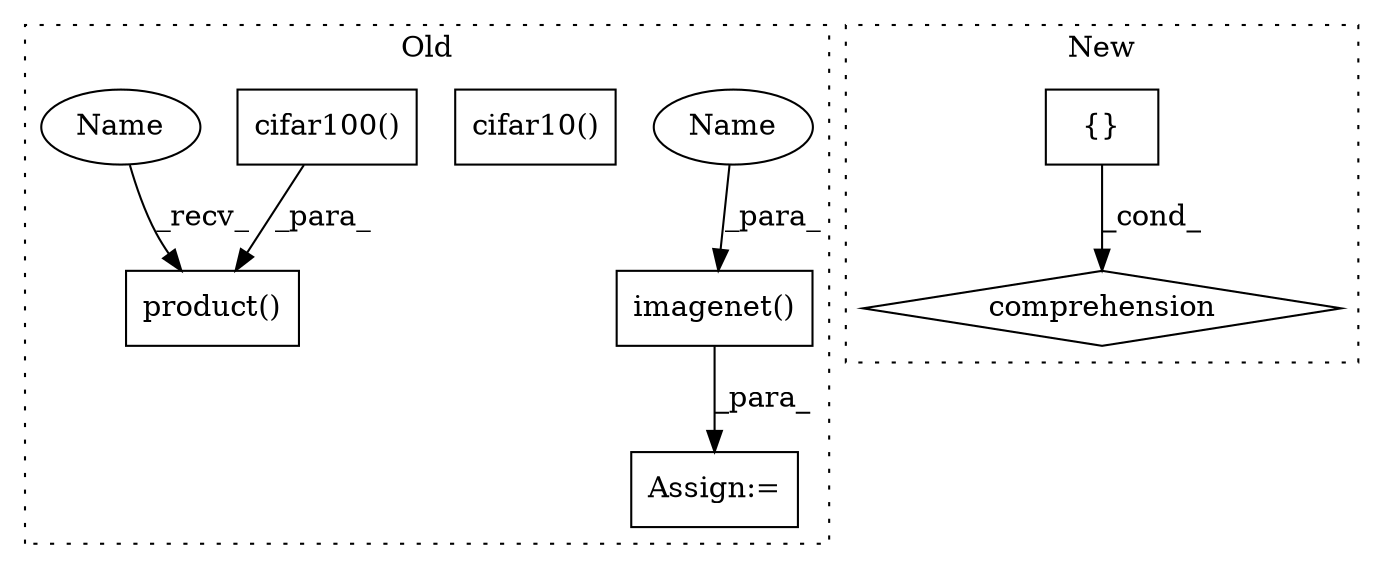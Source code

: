 digraph G {
subgraph cluster0 {
1 [label="imagenet()" a="75" s="4690,4716" l="21,1" shape="box"];
3 [label="cifar100()" a="75" s="5365,5408" l="38,45" shape="box"];
4 [label="cifar10()" a="75" s="5060,5102" l="37,45" shape="box"];
6 [label="Assign:=" a="68" s="4687" l="3" shape="box"];
7 [label="product()" a="75" s="5351,5453" l="14,1" shape="box"];
8 [label="Name" a="87" s="4711" l="5" shape="ellipse"];
9 [label="Name" a="87" s="5351" l="5" shape="ellipse"];
label = "Old";
style="dotted";
}
subgraph cluster1 {
2 [label="{}" a="59" s="6627,6639" l="1,0" shape="box"];
5 [label="comprehension" a="45" s="6612" l="3" shape="diamond"];
label = "New";
style="dotted";
}
1 -> 6 [label="_para_"];
2 -> 5 [label="_cond_"];
3 -> 7 [label="_para_"];
8 -> 1 [label="_para_"];
9 -> 7 [label="_recv_"];
}